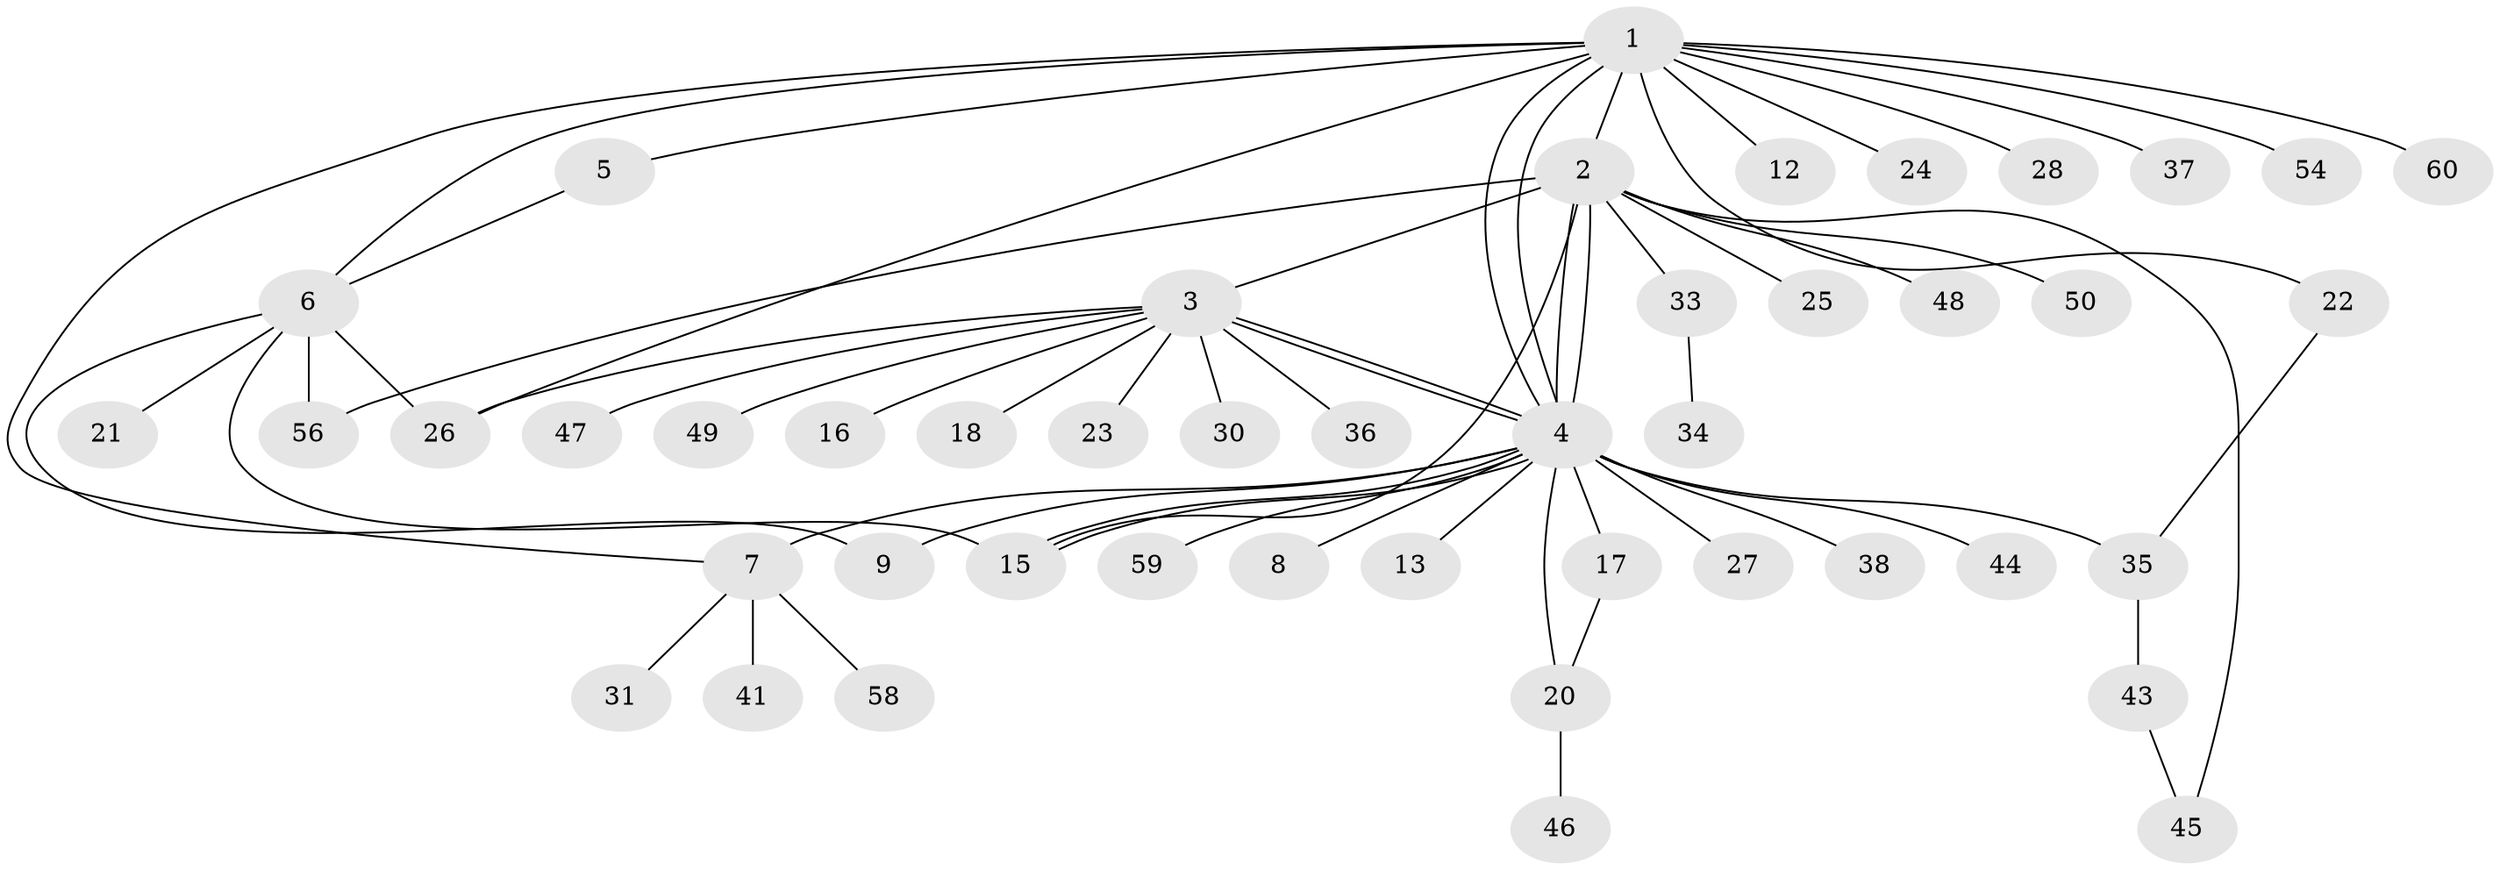 // Generated by graph-tools (version 1.1) at 2025/23/03/03/25 07:23:50]
// undirected, 46 vertices, 62 edges
graph export_dot {
graph [start="1"]
  node [color=gray90,style=filled];
  1 [super="+10"];
  2 [super="+11"];
  3 [super="+19"];
  4 [super="+51"];
  5;
  6 [super="+29"];
  7 [super="+14"];
  8 [super="+32"];
  9;
  12;
  13;
  15 [super="+39"];
  16;
  17;
  18;
  20 [super="+53"];
  21;
  22;
  23;
  24;
  25;
  26 [super="+40"];
  27;
  28;
  30;
  31;
  33;
  34;
  35 [super="+42"];
  36;
  37;
  38;
  41;
  43 [super="+55"];
  44;
  45 [super="+52"];
  46 [super="+57"];
  47;
  48;
  49;
  50;
  54;
  56;
  58;
  59;
  60;
  1 -- 2;
  1 -- 4;
  1 -- 4;
  1 -- 5;
  1 -- 6;
  1 -- 12;
  1 -- 22;
  1 -- 24;
  1 -- 26;
  1 -- 54;
  1 -- 60;
  1 -- 28;
  1 -- 37;
  1 -- 7;
  2 -- 3 [weight=2];
  2 -- 4;
  2 -- 4;
  2 -- 15;
  2 -- 25;
  2 -- 33;
  2 -- 48;
  2 -- 50;
  2 -- 56;
  2 -- 45;
  3 -- 4;
  3 -- 4;
  3 -- 16;
  3 -- 18;
  3 -- 23;
  3 -- 30;
  3 -- 36;
  3 -- 47;
  3 -- 49;
  3 -- 26;
  4 -- 7 [weight=2];
  4 -- 8;
  4 -- 9;
  4 -- 13;
  4 -- 15;
  4 -- 15;
  4 -- 17;
  4 -- 27;
  4 -- 35;
  4 -- 38;
  4 -- 44;
  4 -- 59;
  4 -- 20;
  5 -- 6;
  6 -- 21;
  6 -- 26;
  6 -- 56;
  6 -- 9;
  6 -- 15;
  7 -- 31;
  7 -- 41;
  7 -- 58;
  17 -- 20;
  20 -- 46;
  22 -- 35;
  33 -- 34;
  35 -- 43;
  43 -- 45;
}
